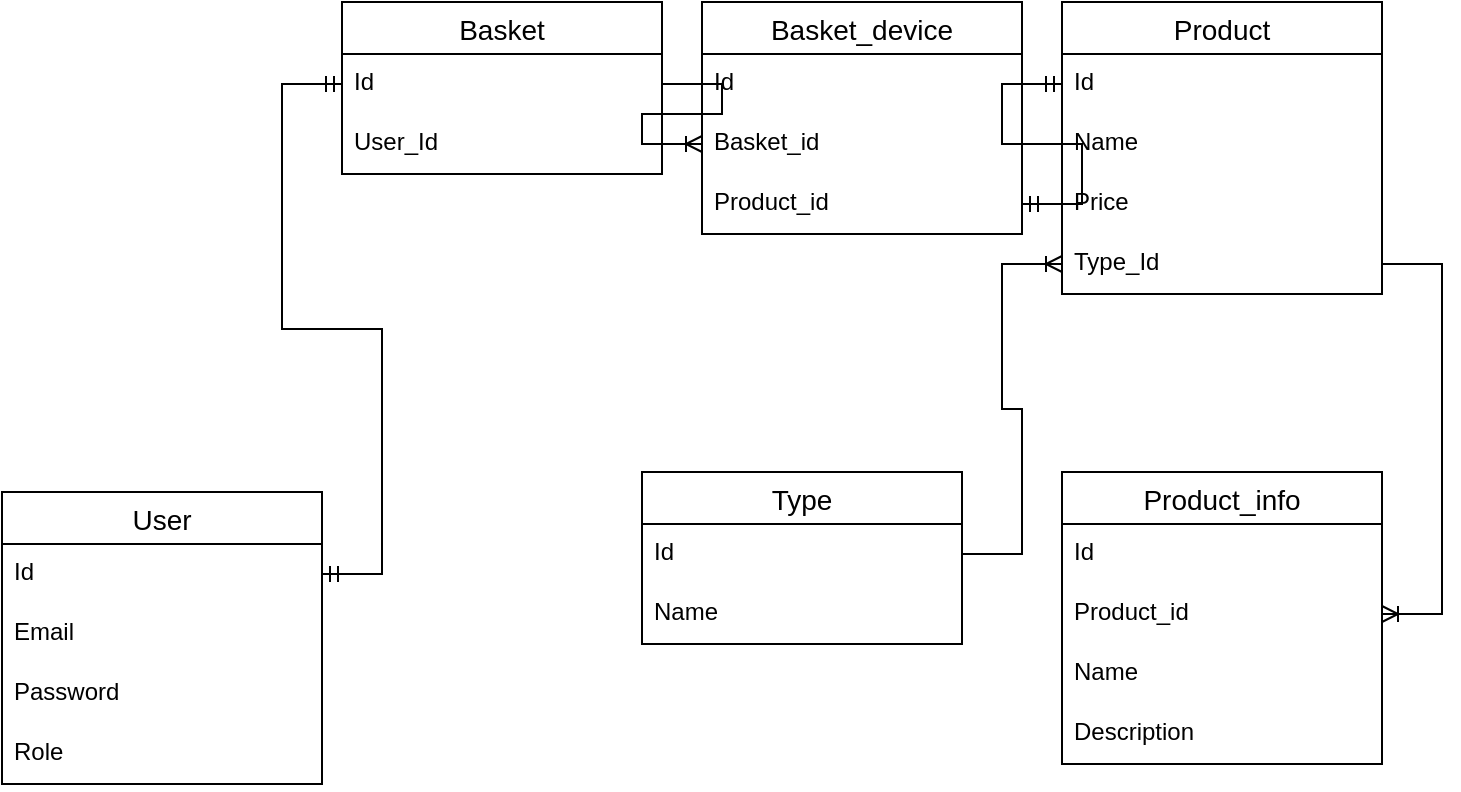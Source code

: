 <mxfile version="20.3.0" type="github">
  <diagram id="4Cpz19A5BhgmDADU9qgj" name="Страница 1">
    <mxGraphModel dx="1422" dy="762" grid="1" gridSize="10" guides="1" tooltips="1" connect="1" arrows="1" fold="1" page="1" pageScale="1" pageWidth="827" pageHeight="1169" math="0" shadow="0">
      <root>
        <mxCell id="0" />
        <mxCell id="1" parent="0" />
        <mxCell id="9SQ2MEcss8pvCJYU23Lo-1" value="User" style="swimlane;fontStyle=0;childLayout=stackLayout;horizontal=1;startSize=26;horizontalStack=0;resizeParent=1;resizeParentMax=0;resizeLast=0;collapsible=1;marginBottom=0;align=center;fontSize=14;" vertex="1" parent="1">
          <mxGeometry y="260" width="160" height="146" as="geometry" />
        </mxCell>
        <mxCell id="9SQ2MEcss8pvCJYU23Lo-2" value="Id" style="text;strokeColor=none;fillColor=none;spacingLeft=4;spacingRight=4;overflow=hidden;rotatable=0;points=[[0,0.5],[1,0.5]];portConstraint=eastwest;fontSize=12;" vertex="1" parent="9SQ2MEcss8pvCJYU23Lo-1">
          <mxGeometry y="26" width="160" height="30" as="geometry" />
        </mxCell>
        <mxCell id="9SQ2MEcss8pvCJYU23Lo-3" value="Email" style="text;strokeColor=none;fillColor=none;spacingLeft=4;spacingRight=4;overflow=hidden;rotatable=0;points=[[0,0.5],[1,0.5]];portConstraint=eastwest;fontSize=12;" vertex="1" parent="9SQ2MEcss8pvCJYU23Lo-1">
          <mxGeometry y="56" width="160" height="30" as="geometry" />
        </mxCell>
        <mxCell id="9SQ2MEcss8pvCJYU23Lo-4" value="Password" style="text;strokeColor=none;fillColor=none;spacingLeft=4;spacingRight=4;overflow=hidden;rotatable=0;points=[[0,0.5],[1,0.5]];portConstraint=eastwest;fontSize=12;" vertex="1" parent="9SQ2MEcss8pvCJYU23Lo-1">
          <mxGeometry y="86" width="160" height="30" as="geometry" />
        </mxCell>
        <mxCell id="9SQ2MEcss8pvCJYU23Lo-6" value="Role" style="text;strokeColor=none;fillColor=none;spacingLeft=4;spacingRight=4;overflow=hidden;rotatable=0;points=[[0,0.5],[1,0.5]];portConstraint=eastwest;fontSize=12;" vertex="1" parent="9SQ2MEcss8pvCJYU23Lo-1">
          <mxGeometry y="116" width="160" height="30" as="geometry" />
        </mxCell>
        <mxCell id="9SQ2MEcss8pvCJYU23Lo-7" value="Basket" style="swimlane;fontStyle=0;childLayout=stackLayout;horizontal=1;startSize=26;horizontalStack=0;resizeParent=1;resizeParentMax=0;resizeLast=0;collapsible=1;marginBottom=0;align=center;fontSize=14;" vertex="1" parent="1">
          <mxGeometry x="170" y="15" width="160" height="86" as="geometry" />
        </mxCell>
        <mxCell id="9SQ2MEcss8pvCJYU23Lo-8" value="Id" style="text;strokeColor=none;fillColor=none;spacingLeft=4;spacingRight=4;overflow=hidden;rotatable=0;points=[[0,0.5],[1,0.5]];portConstraint=eastwest;fontSize=12;" vertex="1" parent="9SQ2MEcss8pvCJYU23Lo-7">
          <mxGeometry y="26" width="160" height="30" as="geometry" />
        </mxCell>
        <mxCell id="9SQ2MEcss8pvCJYU23Lo-9" value="User_Id" style="text;strokeColor=none;fillColor=none;spacingLeft=4;spacingRight=4;overflow=hidden;rotatable=0;points=[[0,0.5],[1,0.5]];portConstraint=eastwest;fontSize=12;" vertex="1" parent="9SQ2MEcss8pvCJYU23Lo-7">
          <mxGeometry y="56" width="160" height="30" as="geometry" />
        </mxCell>
        <mxCell id="9SQ2MEcss8pvCJYU23Lo-12" value="" style="edgeStyle=entityRelationEdgeStyle;fontSize=12;html=1;endArrow=ERmandOne;startArrow=ERmandOne;rounded=0;" edge="1" parent="1" source="9SQ2MEcss8pvCJYU23Lo-2" target="9SQ2MEcss8pvCJYU23Lo-8">
          <mxGeometry width="100" height="100" relative="1" as="geometry">
            <mxPoint x="180" y="170" as="sourcePoint" />
            <mxPoint x="280" y="70" as="targetPoint" />
          </mxGeometry>
        </mxCell>
        <mxCell id="9SQ2MEcss8pvCJYU23Lo-13" value="Product" style="swimlane;fontStyle=0;childLayout=stackLayout;horizontal=1;startSize=26;horizontalStack=0;resizeParent=1;resizeParentMax=0;resizeLast=0;collapsible=1;marginBottom=0;align=center;fontSize=14;" vertex="1" parent="1">
          <mxGeometry x="530" y="15" width="160" height="146" as="geometry" />
        </mxCell>
        <mxCell id="9SQ2MEcss8pvCJYU23Lo-14" value="Id" style="text;strokeColor=none;fillColor=none;spacingLeft=4;spacingRight=4;overflow=hidden;rotatable=0;points=[[0,0.5],[1,0.5]];portConstraint=eastwest;fontSize=12;" vertex="1" parent="9SQ2MEcss8pvCJYU23Lo-13">
          <mxGeometry y="26" width="160" height="30" as="geometry" />
        </mxCell>
        <mxCell id="9SQ2MEcss8pvCJYU23Lo-15" value="Name" style="text;strokeColor=none;fillColor=none;spacingLeft=4;spacingRight=4;overflow=hidden;rotatable=0;points=[[0,0.5],[1,0.5]];portConstraint=eastwest;fontSize=12;" vertex="1" parent="9SQ2MEcss8pvCJYU23Lo-13">
          <mxGeometry y="56" width="160" height="30" as="geometry" />
        </mxCell>
        <mxCell id="9SQ2MEcss8pvCJYU23Lo-16" value="Price" style="text;strokeColor=none;fillColor=none;spacingLeft=4;spacingRight=4;overflow=hidden;rotatable=0;points=[[0,0.5],[1,0.5]];portConstraint=eastwest;fontSize=12;" vertex="1" parent="9SQ2MEcss8pvCJYU23Lo-13">
          <mxGeometry y="86" width="160" height="30" as="geometry" />
        </mxCell>
        <mxCell id="9SQ2MEcss8pvCJYU23Lo-17" value="Type_Id" style="text;strokeColor=none;fillColor=none;spacingLeft=4;spacingRight=4;overflow=hidden;rotatable=0;points=[[0,0.5],[1,0.5]];portConstraint=eastwest;fontSize=12;" vertex="1" parent="9SQ2MEcss8pvCJYU23Lo-13">
          <mxGeometry y="116" width="160" height="30" as="geometry" />
        </mxCell>
        <mxCell id="9SQ2MEcss8pvCJYU23Lo-18" value="Type" style="swimlane;fontStyle=0;childLayout=stackLayout;horizontal=1;startSize=26;horizontalStack=0;resizeParent=1;resizeParentMax=0;resizeLast=0;collapsible=1;marginBottom=0;align=center;fontSize=14;" vertex="1" parent="1">
          <mxGeometry x="320" y="250" width="160" height="86" as="geometry" />
        </mxCell>
        <mxCell id="9SQ2MEcss8pvCJYU23Lo-19" value="Id" style="text;strokeColor=none;fillColor=none;spacingLeft=4;spacingRight=4;overflow=hidden;rotatable=0;points=[[0,0.5],[1,0.5]];portConstraint=eastwest;fontSize=12;" vertex="1" parent="9SQ2MEcss8pvCJYU23Lo-18">
          <mxGeometry y="26" width="160" height="30" as="geometry" />
        </mxCell>
        <mxCell id="9SQ2MEcss8pvCJYU23Lo-20" value="Name" style="text;strokeColor=none;fillColor=none;spacingLeft=4;spacingRight=4;overflow=hidden;rotatable=0;points=[[0,0.5],[1,0.5]];portConstraint=eastwest;fontSize=12;" vertex="1" parent="9SQ2MEcss8pvCJYU23Lo-18">
          <mxGeometry y="56" width="160" height="30" as="geometry" />
        </mxCell>
        <mxCell id="9SQ2MEcss8pvCJYU23Lo-21" value="" style="edgeStyle=entityRelationEdgeStyle;fontSize=12;html=1;endArrow=ERoneToMany;rounded=0;exitX=1;exitY=0.5;exitDx=0;exitDy=0;entryX=0;entryY=0.5;entryDx=0;entryDy=0;" edge="1" parent="1" source="9SQ2MEcss8pvCJYU23Lo-19" target="9SQ2MEcss8pvCJYU23Lo-17">
          <mxGeometry width="100" height="100" relative="1" as="geometry">
            <mxPoint x="370" y="276" as="sourcePoint" />
            <mxPoint x="400" y="176" as="targetPoint" />
          </mxGeometry>
        </mxCell>
        <mxCell id="9SQ2MEcss8pvCJYU23Lo-36" value="Product_info" style="swimlane;fontStyle=0;childLayout=stackLayout;horizontal=1;startSize=26;horizontalStack=0;resizeParent=1;resizeParentMax=0;resizeLast=0;collapsible=1;marginBottom=0;align=center;fontSize=14;" vertex="1" parent="1">
          <mxGeometry x="530" y="250" width="160" height="146" as="geometry" />
        </mxCell>
        <mxCell id="9SQ2MEcss8pvCJYU23Lo-37" value="Id" style="text;strokeColor=none;fillColor=none;spacingLeft=4;spacingRight=4;overflow=hidden;rotatable=0;points=[[0,0.5],[1,0.5]];portConstraint=eastwest;fontSize=12;" vertex="1" parent="9SQ2MEcss8pvCJYU23Lo-36">
          <mxGeometry y="26" width="160" height="30" as="geometry" />
        </mxCell>
        <mxCell id="9SQ2MEcss8pvCJYU23Lo-59" value="Product_id&#xa;" style="text;strokeColor=none;fillColor=none;spacingLeft=4;spacingRight=4;overflow=hidden;rotatable=0;points=[[0,0.5],[1,0.5]];portConstraint=eastwest;fontSize=12;" vertex="1" parent="9SQ2MEcss8pvCJYU23Lo-36">
          <mxGeometry y="56" width="160" height="30" as="geometry" />
        </mxCell>
        <mxCell id="9SQ2MEcss8pvCJYU23Lo-38" value="Name" style="text;strokeColor=none;fillColor=none;spacingLeft=4;spacingRight=4;overflow=hidden;rotatable=0;points=[[0,0.5],[1,0.5]];portConstraint=eastwest;fontSize=12;" vertex="1" parent="9SQ2MEcss8pvCJYU23Lo-36">
          <mxGeometry y="86" width="160" height="30" as="geometry" />
        </mxCell>
        <mxCell id="9SQ2MEcss8pvCJYU23Lo-39" value="Description" style="text;strokeColor=none;fillColor=none;spacingLeft=4;spacingRight=4;overflow=hidden;rotatable=0;points=[[0,0.5],[1,0.5]];portConstraint=eastwest;fontSize=12;" vertex="1" parent="9SQ2MEcss8pvCJYU23Lo-36">
          <mxGeometry y="116" width="160" height="30" as="geometry" />
        </mxCell>
        <mxCell id="9SQ2MEcss8pvCJYU23Lo-40" value="" style="edgeStyle=entityRelationEdgeStyle;fontSize=12;html=1;endArrow=ERoneToMany;rounded=0;exitX=1;exitY=0.5;exitDx=0;exitDy=0;entryX=1;entryY=0.5;entryDx=0;entryDy=0;" edge="1" parent="1" source="9SQ2MEcss8pvCJYU23Lo-17" target="9SQ2MEcss8pvCJYU23Lo-59">
          <mxGeometry width="100" height="100" relative="1" as="geometry">
            <mxPoint x="720" y="350" as="sourcePoint" />
            <mxPoint x="760" y="270" as="targetPoint" />
          </mxGeometry>
        </mxCell>
        <mxCell id="9SQ2MEcss8pvCJYU23Lo-53" value="Basket_device" style="swimlane;fontStyle=0;childLayout=stackLayout;horizontal=1;startSize=26;horizontalStack=0;resizeParent=1;resizeParentMax=0;resizeLast=0;collapsible=1;marginBottom=0;align=center;fontSize=14;" vertex="1" parent="1">
          <mxGeometry x="350" y="15" width="160" height="116" as="geometry" />
        </mxCell>
        <mxCell id="9SQ2MEcss8pvCJYU23Lo-54" value="Id" style="text;strokeColor=none;fillColor=none;spacingLeft=4;spacingRight=4;overflow=hidden;rotatable=0;points=[[0,0.5],[1,0.5]];portConstraint=eastwest;fontSize=12;" vertex="1" parent="9SQ2MEcss8pvCJYU23Lo-53">
          <mxGeometry y="26" width="160" height="30" as="geometry" />
        </mxCell>
        <mxCell id="9SQ2MEcss8pvCJYU23Lo-55" value="Basket_id" style="text;strokeColor=none;fillColor=none;spacingLeft=4;spacingRight=4;overflow=hidden;rotatable=0;points=[[0,0.5],[1,0.5]];portConstraint=eastwest;fontSize=12;" vertex="1" parent="9SQ2MEcss8pvCJYU23Lo-53">
          <mxGeometry y="56" width="160" height="30" as="geometry" />
        </mxCell>
        <mxCell id="9SQ2MEcss8pvCJYU23Lo-56" value="Product_id" style="text;strokeColor=none;fillColor=none;spacingLeft=4;spacingRight=4;overflow=hidden;rotatable=0;points=[[0,0.5],[1,0.5]];portConstraint=eastwest;fontSize=12;" vertex="1" parent="9SQ2MEcss8pvCJYU23Lo-53">
          <mxGeometry y="86" width="160" height="30" as="geometry" />
        </mxCell>
        <mxCell id="9SQ2MEcss8pvCJYU23Lo-57" value="" style="edgeStyle=entityRelationEdgeStyle;fontSize=12;html=1;endArrow=ERmandOne;startArrow=ERmandOne;rounded=0;exitX=1;exitY=0.5;exitDx=0;exitDy=0;" edge="1" parent="1" source="9SQ2MEcss8pvCJYU23Lo-56" target="9SQ2MEcss8pvCJYU23Lo-14">
          <mxGeometry width="100" height="100" relative="1" as="geometry">
            <mxPoint x="360" y="340" as="sourcePoint" />
            <mxPoint x="460" y="240" as="targetPoint" />
          </mxGeometry>
        </mxCell>
        <mxCell id="9SQ2MEcss8pvCJYU23Lo-58" value="" style="edgeStyle=entityRelationEdgeStyle;fontSize=12;html=1;endArrow=ERoneToMany;rounded=0;exitX=1;exitY=0.5;exitDx=0;exitDy=0;entryX=0;entryY=0.5;entryDx=0;entryDy=0;" edge="1" parent="1" source="9SQ2MEcss8pvCJYU23Lo-8" target="9SQ2MEcss8pvCJYU23Lo-55">
          <mxGeometry width="100" height="100" relative="1" as="geometry">
            <mxPoint x="360" y="340" as="sourcePoint" />
            <mxPoint x="460" y="240" as="targetPoint" />
          </mxGeometry>
        </mxCell>
      </root>
    </mxGraphModel>
  </diagram>
</mxfile>
